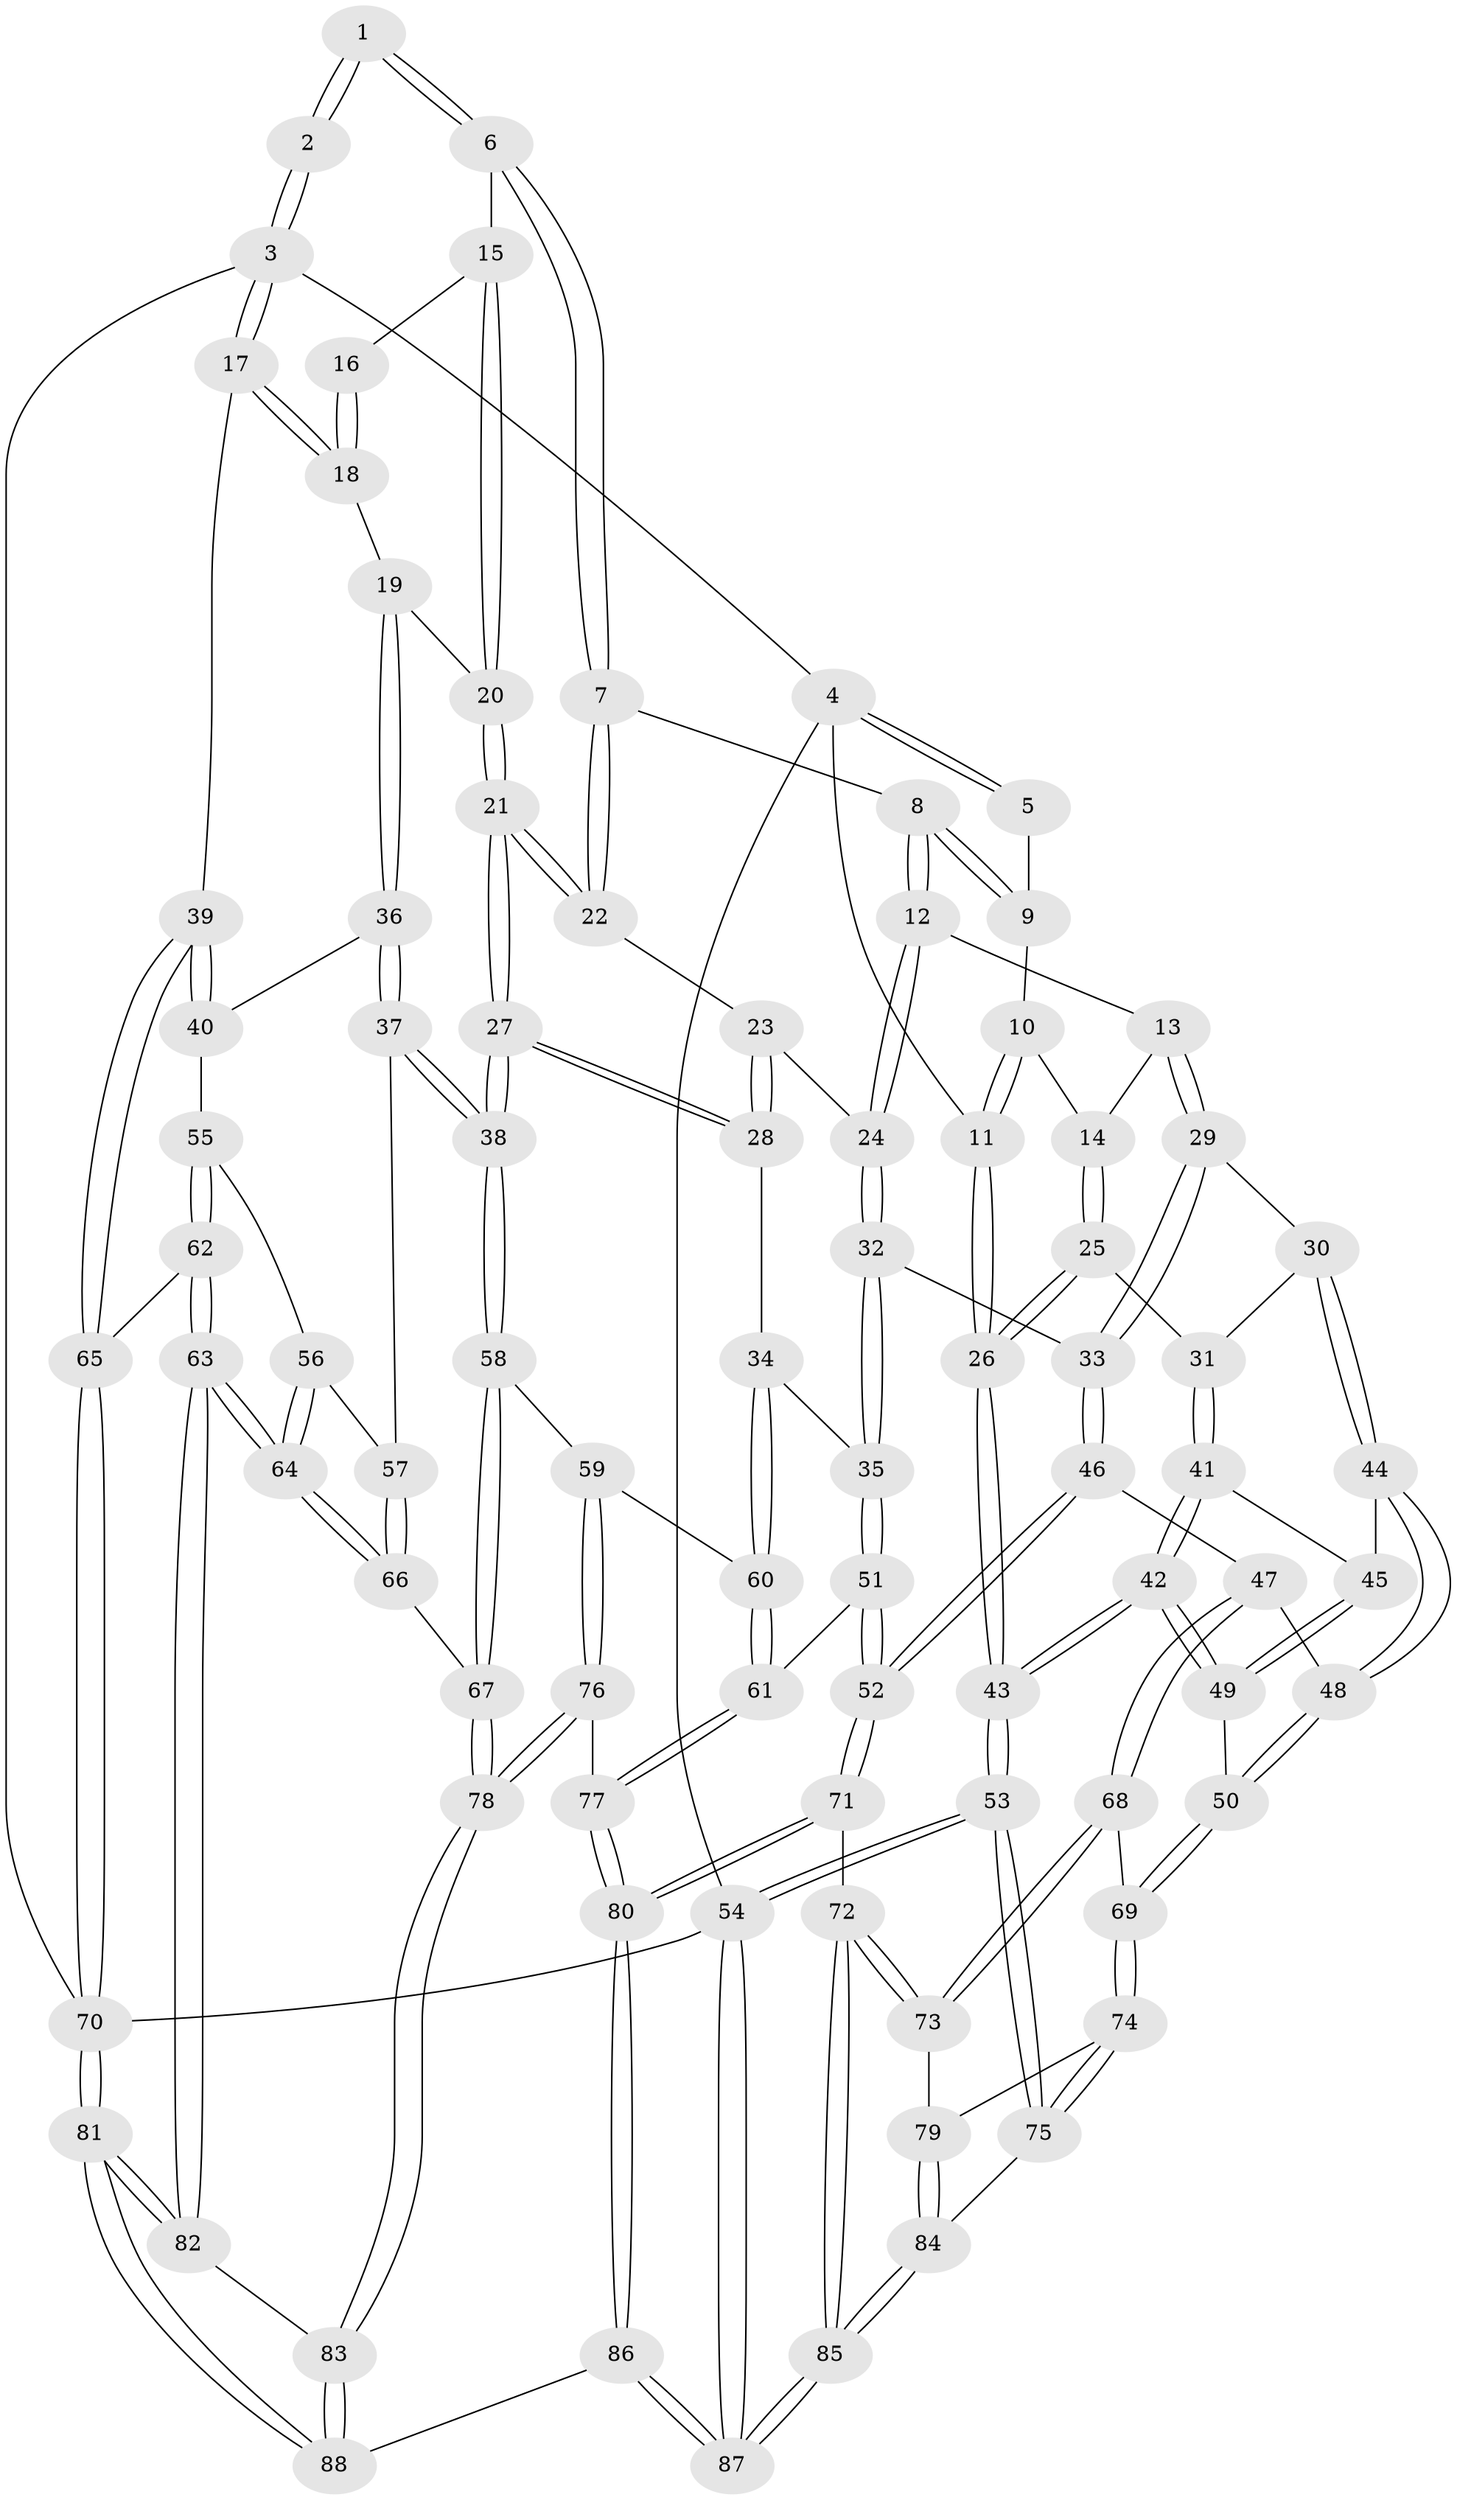 // coarse degree distribution, {2: 0.045454545454545456, 3: 0.20454545454545456, 4: 0.18181818181818182, 5: 0.29545454545454547, 6: 0.18181818181818182, 7: 0.06818181818181818, 11: 0.022727272727272728}
// Generated by graph-tools (version 1.1) at 2025/05/03/04/25 22:05:27]
// undirected, 88 vertices, 217 edges
graph export_dot {
graph [start="1"]
  node [color=gray90,style=filled];
  1 [pos="+0.29862778662518774+0"];
  2 [pos="+1+0"];
  3 [pos="+1+0"];
  4 [pos="+0+0"];
  5 [pos="+0.2582955040575268+0"];
  6 [pos="+0.614862182597743+0.1990904217110339"];
  7 [pos="+0.6101494487271045+0.20410178720860273"];
  8 [pos="+0.31962270288340144+0.20699871901128303"];
  9 [pos="+0.27159444247707043+0.0840219656223388"];
  10 [pos="+0.13311408938320315+0.24331553682138204"];
  11 [pos="+0+0"];
  12 [pos="+0.31499742818653376+0.303388183001869"];
  13 [pos="+0.23209611818007195+0.3601764286494944"];
  14 [pos="+0.1477042352472382+0.34465558828856796"];
  15 [pos="+0.6583739434006589+0.18625639902126814"];
  16 [pos="+0.8628704410048235+0"];
  17 [pos="+1+0.3078662757344328"];
  18 [pos="+0.8804162383601316+0.3439729095942811"];
  19 [pos="+0.836280749081084+0.406511056878072"];
  20 [pos="+0.77094928876051+0.3849437949357919"];
  21 [pos="+0.660327763131465+0.4716532043681243"];
  22 [pos="+0.5507273151679689+0.32009271008755896"];
  23 [pos="+0.49468217999867253+0.35861784349583326"];
  24 [pos="+0.4261180189124305+0.37151542467665866"];
  25 [pos="+0.024837944753814314+0.4045058747132528"];
  26 [pos="+0+0.3524267915761141"];
  27 [pos="+0.6402717780474964+0.5845190620253446"];
  28 [pos="+0.5448178016009203+0.5533450768316628"];
  29 [pos="+0.2566266426026241+0.5203835154323981"];
  30 [pos="+0.23947745574545765+0.5241423803352028"];
  31 [pos="+0.05488897843590781+0.4496642491566109"];
  32 [pos="+0.37033132601084456+0.5559980607214337"];
  33 [pos="+0.31235989696503896+0.5589860675695829"];
  34 [pos="+0.4030103155937598+0.576315961623828"];
  35 [pos="+0.401330554985086+0.575911319591861"];
  36 [pos="+0.9020471674802337+0.5383536747548315"];
  37 [pos="+0.672694671208698+0.6045551742228115"];
  38 [pos="+0.6521643689610607+0.6026050263066771"];
  39 [pos="+1+0.5143089979781206"];
  40 [pos="+0.9029632824643578+0.5388292478750915"];
  41 [pos="+0.08504348400590393+0.5614697221839947"];
  42 [pos="+0+0.6759880495668997"];
  43 [pos="+0+0.6885728369540582"];
  44 [pos="+0.1388815548600937+0.5863256135864882"];
  45 [pos="+0.12524603527450962+0.582185191887287"];
  46 [pos="+0.2545597366698873+0.6830236346879636"];
  47 [pos="+0.2072915892527105+0.6858489626841089"];
  48 [pos="+0.15487109428291795+0.6566195135381718"];
  49 [pos="+0.04303764106516593+0.7042501095691076"];
  50 [pos="+0.06379389022927905+0.7131932173386458"];
  51 [pos="+0.36267285126538634+0.7974421650738373"];
  52 [pos="+0.32263403799722434+0.816054192756035"];
  53 [pos="+0+0.8608479304506882"];
  54 [pos="+0+1"];
  55 [pos="+0.8922609841976129+0.6501533394885151"];
  56 [pos="+0.8255663259003055+0.6851579349007548"];
  57 [pos="+0.7604815322339183+0.6930744551263377"];
  58 [pos="+0.6306031727616634+0.6577852908545687"];
  59 [pos="+0.5268744350928275+0.7301216526190937"];
  60 [pos="+0.4930531082545565+0.7245071514090363"];
  61 [pos="+0.3657761990960092+0.7972265870278328"];
  62 [pos="+0.9122784058743573+0.7309674853319698"];
  63 [pos="+0.8564414574062844+0.8753259999118884"];
  64 [pos="+0.8061054940538751+0.8326027101766696"];
  65 [pos="+1+0.708645934998781"];
  66 [pos="+0.8046918562714377+0.8316032597589124"];
  67 [pos="+0.6745902230799731+0.7981742500128538"];
  68 [pos="+0.15005127595778375+0.7712068462967998"];
  69 [pos="+0.10099764119845296+0.7665633874373532"];
  70 [pos="+1+1"];
  71 [pos="+0.31981186324640426+0.820918073579481"];
  72 [pos="+0.2845338267649161+0.8397061616654355"];
  73 [pos="+0.19890209852166804+0.8190943972599197"];
  74 [pos="+0.07141098305952702+0.8429064731770969"];
  75 [pos="+0+0.8675793968370192"];
  76 [pos="+0.5522796135414959+0.8847215145355353"];
  77 [pos="+0.5403898657360229+0.8851451468243743"];
  78 [pos="+0.576061903214268+0.8980928075862197"];
  79 [pos="+0.10991224761043497+0.8887705315703035"];
  80 [pos="+0.39801205673781304+0.9661146406240988"];
  81 [pos="+1+1"];
  82 [pos="+0.8757084500342673+0.9281115311055196"];
  83 [pos="+0.5845485076181028+0.916273320653899"];
  84 [pos="+0.12431843992222774+0.9753534416241029"];
  85 [pos="+0.17423813119853065+1"];
  86 [pos="+0.3586185213752468+1"];
  87 [pos="+0.20732491679988696+1"];
  88 [pos="+0.6060600665895703+1"];
  1 -- 2;
  1 -- 2;
  1 -- 6;
  1 -- 6;
  2 -- 3;
  2 -- 3;
  3 -- 4;
  3 -- 17;
  3 -- 17;
  3 -- 70;
  4 -- 5;
  4 -- 5;
  4 -- 11;
  4 -- 54;
  5 -- 9;
  6 -- 7;
  6 -- 7;
  6 -- 15;
  7 -- 8;
  7 -- 22;
  7 -- 22;
  8 -- 9;
  8 -- 9;
  8 -- 12;
  8 -- 12;
  9 -- 10;
  10 -- 11;
  10 -- 11;
  10 -- 14;
  11 -- 26;
  11 -- 26;
  12 -- 13;
  12 -- 24;
  12 -- 24;
  13 -- 14;
  13 -- 29;
  13 -- 29;
  14 -- 25;
  14 -- 25;
  15 -- 16;
  15 -- 20;
  15 -- 20;
  16 -- 18;
  16 -- 18;
  17 -- 18;
  17 -- 18;
  17 -- 39;
  18 -- 19;
  19 -- 20;
  19 -- 36;
  19 -- 36;
  20 -- 21;
  20 -- 21;
  21 -- 22;
  21 -- 22;
  21 -- 27;
  21 -- 27;
  22 -- 23;
  23 -- 24;
  23 -- 28;
  23 -- 28;
  24 -- 32;
  24 -- 32;
  25 -- 26;
  25 -- 26;
  25 -- 31;
  26 -- 43;
  26 -- 43;
  27 -- 28;
  27 -- 28;
  27 -- 38;
  27 -- 38;
  28 -- 34;
  29 -- 30;
  29 -- 33;
  29 -- 33;
  30 -- 31;
  30 -- 44;
  30 -- 44;
  31 -- 41;
  31 -- 41;
  32 -- 33;
  32 -- 35;
  32 -- 35;
  33 -- 46;
  33 -- 46;
  34 -- 35;
  34 -- 60;
  34 -- 60;
  35 -- 51;
  35 -- 51;
  36 -- 37;
  36 -- 37;
  36 -- 40;
  37 -- 38;
  37 -- 38;
  37 -- 57;
  38 -- 58;
  38 -- 58;
  39 -- 40;
  39 -- 40;
  39 -- 65;
  39 -- 65;
  40 -- 55;
  41 -- 42;
  41 -- 42;
  41 -- 45;
  42 -- 43;
  42 -- 43;
  42 -- 49;
  42 -- 49;
  43 -- 53;
  43 -- 53;
  44 -- 45;
  44 -- 48;
  44 -- 48;
  45 -- 49;
  45 -- 49;
  46 -- 47;
  46 -- 52;
  46 -- 52;
  47 -- 48;
  47 -- 68;
  47 -- 68;
  48 -- 50;
  48 -- 50;
  49 -- 50;
  50 -- 69;
  50 -- 69;
  51 -- 52;
  51 -- 52;
  51 -- 61;
  52 -- 71;
  52 -- 71;
  53 -- 54;
  53 -- 54;
  53 -- 75;
  53 -- 75;
  54 -- 87;
  54 -- 87;
  54 -- 70;
  55 -- 56;
  55 -- 62;
  55 -- 62;
  56 -- 57;
  56 -- 64;
  56 -- 64;
  57 -- 66;
  57 -- 66;
  58 -- 59;
  58 -- 67;
  58 -- 67;
  59 -- 60;
  59 -- 76;
  59 -- 76;
  60 -- 61;
  60 -- 61;
  61 -- 77;
  61 -- 77;
  62 -- 63;
  62 -- 63;
  62 -- 65;
  63 -- 64;
  63 -- 64;
  63 -- 82;
  63 -- 82;
  64 -- 66;
  64 -- 66;
  65 -- 70;
  65 -- 70;
  66 -- 67;
  67 -- 78;
  67 -- 78;
  68 -- 69;
  68 -- 73;
  68 -- 73;
  69 -- 74;
  69 -- 74;
  70 -- 81;
  70 -- 81;
  71 -- 72;
  71 -- 80;
  71 -- 80;
  72 -- 73;
  72 -- 73;
  72 -- 85;
  72 -- 85;
  73 -- 79;
  74 -- 75;
  74 -- 75;
  74 -- 79;
  75 -- 84;
  76 -- 77;
  76 -- 78;
  76 -- 78;
  77 -- 80;
  77 -- 80;
  78 -- 83;
  78 -- 83;
  79 -- 84;
  79 -- 84;
  80 -- 86;
  80 -- 86;
  81 -- 82;
  81 -- 82;
  81 -- 88;
  81 -- 88;
  82 -- 83;
  83 -- 88;
  83 -- 88;
  84 -- 85;
  84 -- 85;
  85 -- 87;
  85 -- 87;
  86 -- 87;
  86 -- 87;
  86 -- 88;
}
